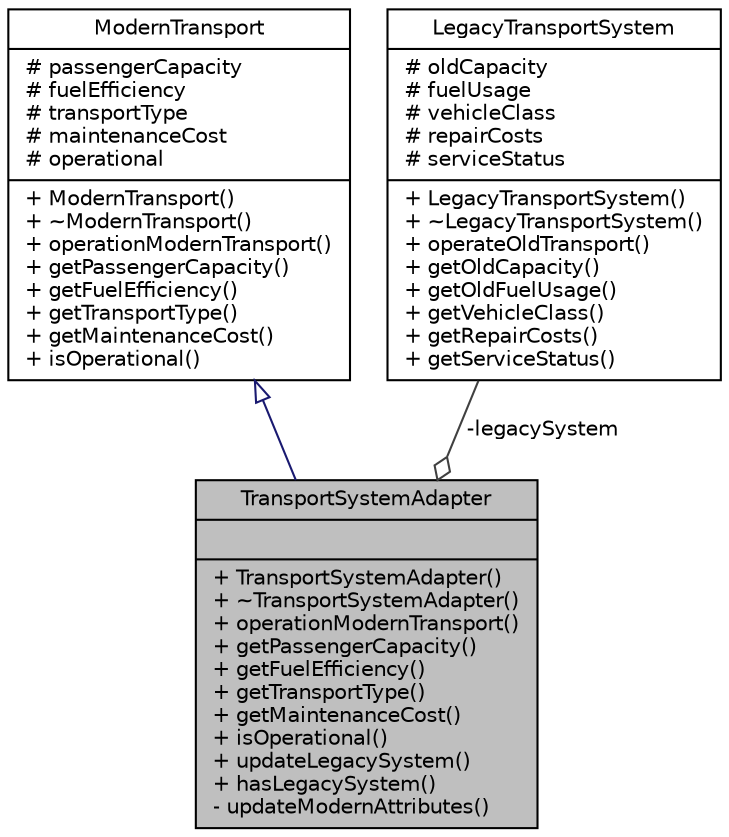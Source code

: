 digraph "TransportSystemAdapter"
{
 // LATEX_PDF_SIZE
  edge [fontname="Helvetica",fontsize="10",labelfontname="Helvetica",labelfontsize="10"];
  node [fontname="Helvetica",fontsize="10",shape=record];
  Node1 [label="{TransportSystemAdapter\n||+ TransportSystemAdapter()\l+ ~TransportSystemAdapter()\l+ operationModernTransport()\l+ getPassengerCapacity()\l+ getFuelEfficiency()\l+ getTransportType()\l+ getMaintenanceCost()\l+ isOperational()\l+ updateLegacySystem()\l+ hasLegacySystem()\l- updateModernAttributes()\l}",height=0.2,width=0.4,color="black", fillcolor="grey75", style="filled", fontcolor="black",tooltip="Adapts a LegacyTransportSystem to work with the ModernTransport interface @inherits ModernTransport."];
  Node2 -> Node1 [dir="back",color="midnightblue",fontsize="10",style="solid",arrowtail="onormal",fontname="Helvetica"];
  Node2 [label="{ModernTransport\n|# passengerCapacity\l# fuelEfficiency\l# transportType\l# maintenanceCost\l# operational\l|+ ModernTransport()\l+ ~ModernTransport()\l+ operationModernTransport()\l+ getPassengerCapacity()\l+ getFuelEfficiency()\l+ getTransportType()\l+ getMaintenanceCost()\l+ isOperational()\l}",height=0.2,width=0.4,color="black", fillcolor="white", style="filled",URL="$classModernTransport.html",tooltip="Class representing a modern transportation system."];
  Node3 -> Node1 [color="grey25",fontsize="10",style="solid",label=" -legacySystem" ,arrowhead="odiamond",fontname="Helvetica"];
  Node3 [label="{LegacyTransportSystem\n|# oldCapacity\l# fuelUsage\l# vehicleClass\l# repairCosts\l# serviceStatus\l|+ LegacyTransportSystem()\l+ ~LegacyTransportSystem()\l+ operateOldTransport()\l+ getOldCapacity()\l+ getOldFuelUsage()\l+ getVehicleClass()\l+ getRepairCosts()\l+ getServiceStatus()\l}",height=0.2,width=0.4,color="black", fillcolor="white", style="filled",URL="$classLegacyTransportSystem.html",tooltip="Legacy transport system implementation."];
}
